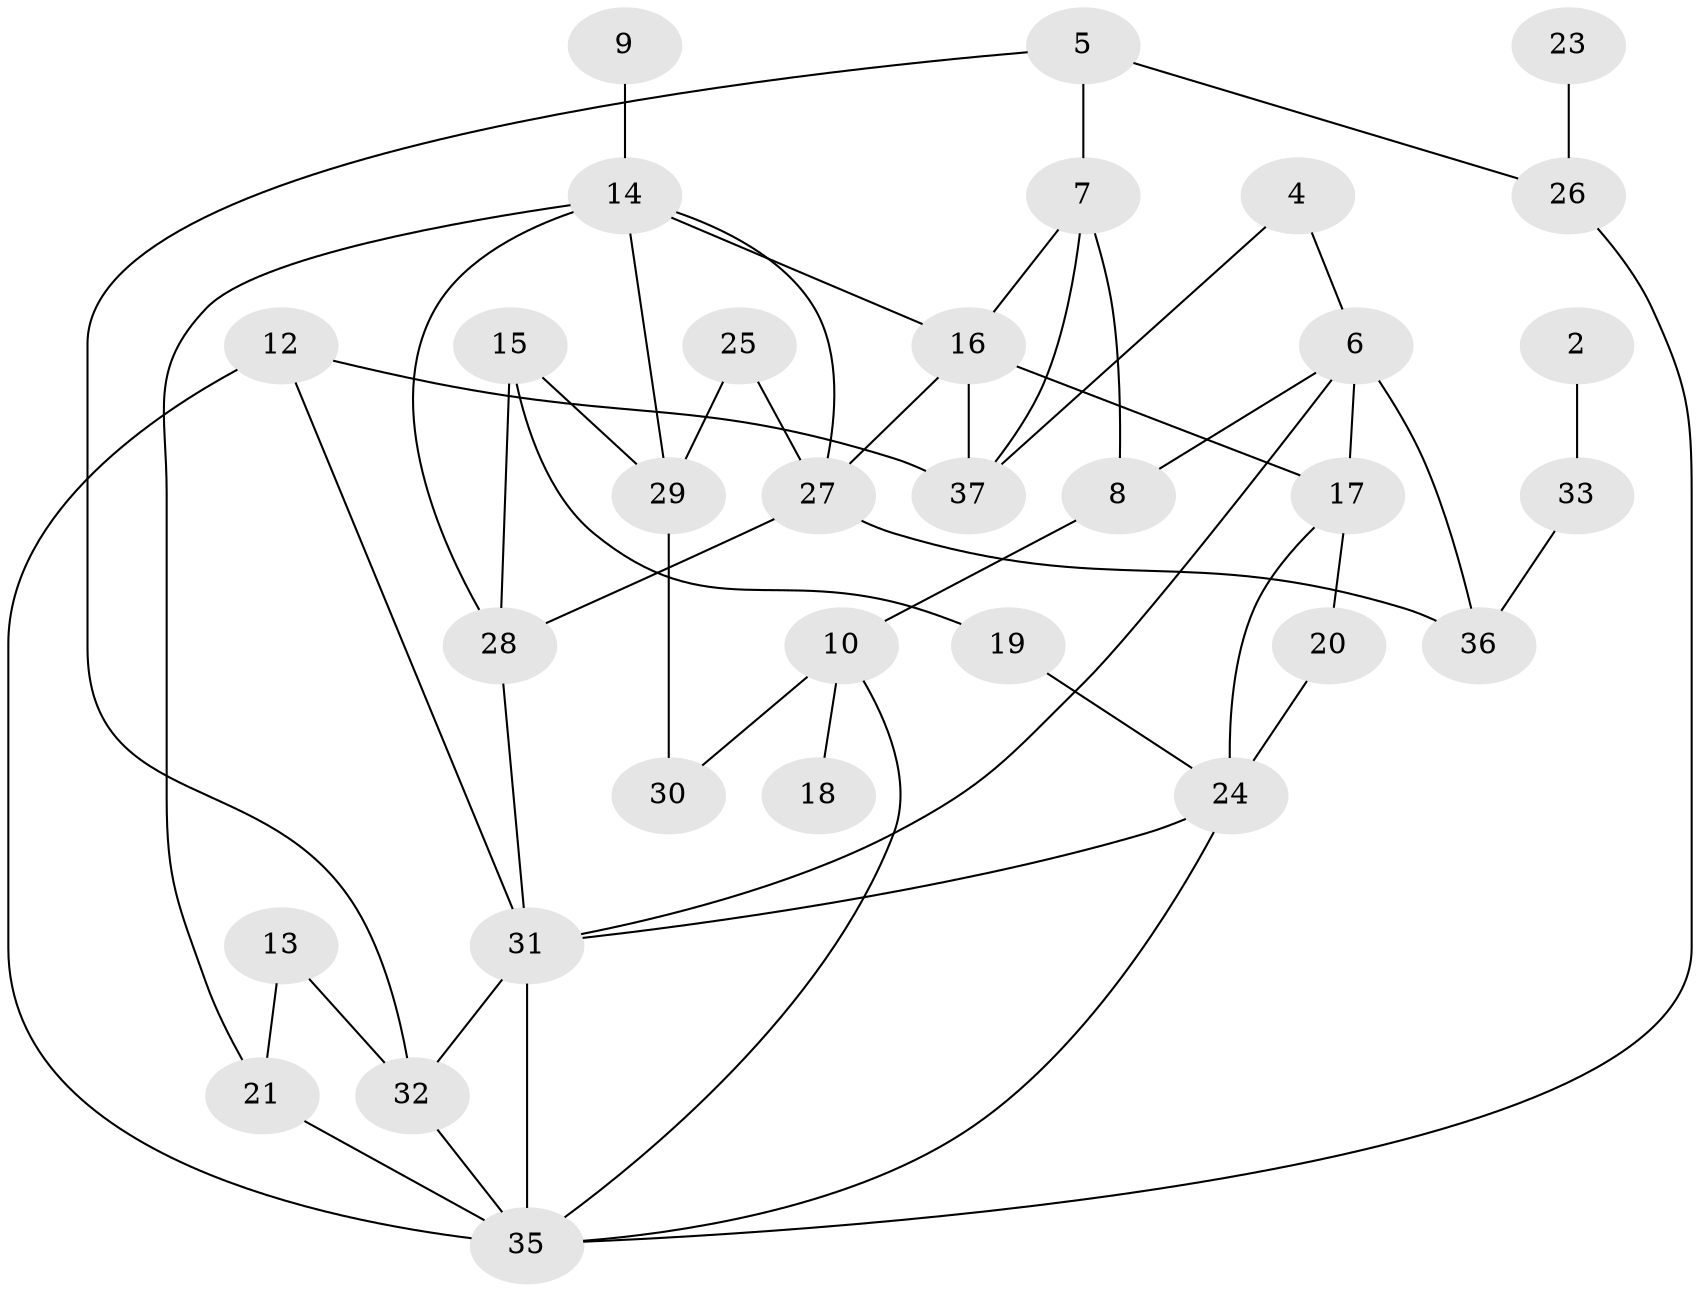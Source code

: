 // original degree distribution, {2: 0.2465753424657534, 3: 0.3150684931506849, 1: 0.1506849315068493, 0: 0.0684931506849315, 5: 0.0547945205479452, 6: 0.0273972602739726, 4: 0.136986301369863}
// Generated by graph-tools (version 1.1) at 2025/00/03/09/25 03:00:43]
// undirected, 32 vertices, 53 edges
graph export_dot {
graph [start="1"]
  node [color=gray90,style=filled];
  2;
  4;
  5;
  6;
  7;
  8;
  9;
  10;
  12;
  13;
  14;
  15;
  16;
  17;
  18;
  19;
  20;
  21;
  23;
  24;
  25;
  26;
  27;
  28;
  29;
  30;
  31;
  32;
  33;
  35;
  36;
  37;
  2 -- 33 [weight=1.0];
  4 -- 6 [weight=1.0];
  4 -- 37 [weight=1.0];
  5 -- 7 [weight=1.0];
  5 -- 26 [weight=1.0];
  5 -- 32 [weight=1.0];
  6 -- 8 [weight=1.0];
  6 -- 17 [weight=1.0];
  6 -- 31 [weight=1.0];
  6 -- 36 [weight=1.0];
  7 -- 8 [weight=1.0];
  7 -- 16 [weight=1.0];
  7 -- 37 [weight=1.0];
  8 -- 10 [weight=1.0];
  9 -- 14 [weight=2.0];
  10 -- 18 [weight=1.0];
  10 -- 30 [weight=1.0];
  10 -- 35 [weight=1.0];
  12 -- 31 [weight=1.0];
  12 -- 35 [weight=1.0];
  12 -- 37 [weight=1.0];
  13 -- 21 [weight=1.0];
  13 -- 32 [weight=1.0];
  14 -- 16 [weight=1.0];
  14 -- 21 [weight=1.0];
  14 -- 27 [weight=1.0];
  14 -- 28 [weight=1.0];
  14 -- 29 [weight=1.0];
  15 -- 19 [weight=1.0];
  15 -- 28 [weight=1.0];
  15 -- 29 [weight=1.0];
  16 -- 17 [weight=1.0];
  16 -- 27 [weight=1.0];
  16 -- 37 [weight=1.0];
  17 -- 20 [weight=1.0];
  17 -- 24 [weight=1.0];
  19 -- 24 [weight=1.0];
  20 -- 24 [weight=1.0];
  21 -- 35 [weight=1.0];
  23 -- 26 [weight=1.0];
  24 -- 31 [weight=1.0];
  24 -- 35 [weight=1.0];
  25 -- 27 [weight=1.0];
  25 -- 29 [weight=3.0];
  26 -- 35 [weight=1.0];
  27 -- 28 [weight=1.0];
  27 -- 36 [weight=2.0];
  28 -- 31 [weight=1.0];
  29 -- 30 [weight=1.0];
  31 -- 32 [weight=1.0];
  31 -- 35 [weight=2.0];
  32 -- 35 [weight=1.0];
  33 -- 36 [weight=1.0];
}
